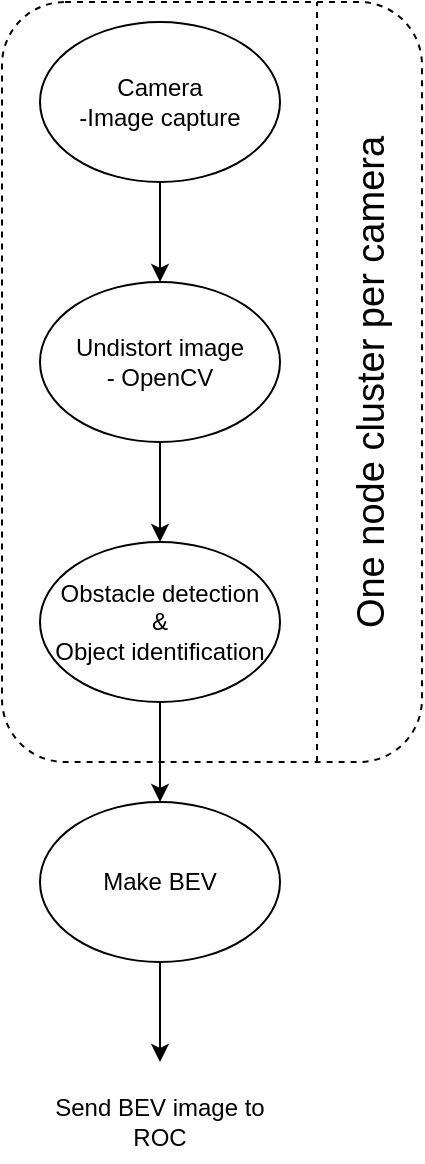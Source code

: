 <mxfile version="22.1.18" type="github">
  <diagram name="Page-1" id="n44ioH2fhHT-iPDDhm-j">
    <mxGraphModel dx="2074" dy="1103" grid="1" gridSize="10" guides="1" tooltips="1" connect="1" arrows="1" fold="1" page="1" pageScale="1" pageWidth="850" pageHeight="1100" math="0" shadow="0">
      <root>
        <mxCell id="0" />
        <mxCell id="1" parent="0" />
        <mxCell id="B_wKqOTC0Gv96Q9B2UT--4" style="edgeStyle=orthogonalEdgeStyle;rounded=0;orthogonalLoop=1;jettySize=auto;html=1;exitX=0.5;exitY=1;exitDx=0;exitDy=0;entryX=0.5;entryY=0;entryDx=0;entryDy=0;" edge="1" parent="1" source="B_wKqOTC0Gv96Q9B2UT--1" target="B_wKqOTC0Gv96Q9B2UT--2">
          <mxGeometry relative="1" as="geometry" />
        </mxCell>
        <mxCell id="B_wKqOTC0Gv96Q9B2UT--1" value="&lt;div&gt;Camera&lt;/div&gt;&lt;div&gt;-Image capture&lt;br&gt;&lt;/div&gt;" style="ellipse;whiteSpace=wrap;html=1;" vertex="1" parent="1">
          <mxGeometry x="79" y="40" width="120" height="80" as="geometry" />
        </mxCell>
        <mxCell id="B_wKqOTC0Gv96Q9B2UT--5" style="edgeStyle=orthogonalEdgeStyle;rounded=0;orthogonalLoop=1;jettySize=auto;html=1;exitX=0.5;exitY=1;exitDx=0;exitDy=0;entryX=0.5;entryY=0;entryDx=0;entryDy=0;" edge="1" parent="1" source="B_wKqOTC0Gv96Q9B2UT--2" target="B_wKqOTC0Gv96Q9B2UT--3">
          <mxGeometry relative="1" as="geometry" />
        </mxCell>
        <mxCell id="B_wKqOTC0Gv96Q9B2UT--2" value="&lt;div&gt;Undistort image&lt;/div&gt;&lt;div&gt;- OpenCV&lt;br&gt;&lt;/div&gt;" style="ellipse;whiteSpace=wrap;html=1;" vertex="1" parent="1">
          <mxGeometry x="79" y="170" width="120" height="80" as="geometry" />
        </mxCell>
        <mxCell id="B_wKqOTC0Gv96Q9B2UT--8" style="edgeStyle=orthogonalEdgeStyle;rounded=0;orthogonalLoop=1;jettySize=auto;html=1;exitX=0.5;exitY=1;exitDx=0;exitDy=0;" edge="1" parent="1" source="B_wKqOTC0Gv96Q9B2UT--3" target="B_wKqOTC0Gv96Q9B2UT--6">
          <mxGeometry relative="1" as="geometry" />
        </mxCell>
        <mxCell id="B_wKqOTC0Gv96Q9B2UT--3" value="&lt;div&gt;Obstacle detection&lt;/div&gt;&lt;div&gt;&amp;amp;&lt;/div&gt;&lt;div&gt;Object identification&lt;br&gt;&lt;/div&gt;" style="ellipse;whiteSpace=wrap;html=1;" vertex="1" parent="1">
          <mxGeometry x="79" y="300" width="120" height="80" as="geometry" />
        </mxCell>
        <mxCell id="B_wKqOTC0Gv96Q9B2UT--9" style="edgeStyle=orthogonalEdgeStyle;rounded=0;orthogonalLoop=1;jettySize=auto;html=1;exitX=0.5;exitY=1;exitDx=0;exitDy=0;entryX=0.5;entryY=0;entryDx=0;entryDy=0;" edge="1" parent="1" source="B_wKqOTC0Gv96Q9B2UT--6">
          <mxGeometry relative="1" as="geometry">
            <mxPoint x="139" y="560" as="targetPoint" />
          </mxGeometry>
        </mxCell>
        <mxCell id="B_wKqOTC0Gv96Q9B2UT--6" value="Make BEV" style="ellipse;whiteSpace=wrap;html=1;" vertex="1" parent="1">
          <mxGeometry x="79" y="430" width="120" height="80" as="geometry" />
        </mxCell>
        <mxCell id="B_wKqOTC0Gv96Q9B2UT--10" value="" style="rounded=1;whiteSpace=wrap;html=1;fillColor=none;dashed=1;" vertex="1" parent="1">
          <mxGeometry x="60" y="30" width="210" height="380" as="geometry" />
        </mxCell>
        <mxCell id="B_wKqOTC0Gv96Q9B2UT--11" value="" style="endArrow=none;html=1;rounded=0;entryX=0.75;entryY=0;entryDx=0;entryDy=0;exitX=0.75;exitY=1;exitDx=0;exitDy=0;dashed=1;" edge="1" parent="1" source="B_wKqOTC0Gv96Q9B2UT--10" target="B_wKqOTC0Gv96Q9B2UT--10">
          <mxGeometry width="50" height="50" relative="1" as="geometry">
            <mxPoint x="400" y="590" as="sourcePoint" />
            <mxPoint x="450" y="540" as="targetPoint" />
          </mxGeometry>
        </mxCell>
        <mxCell id="B_wKqOTC0Gv96Q9B2UT--12" value="&lt;div style=&quot;font-size: 13px;&quot;&gt;&lt;font style=&quot;font-size: 19px;&quot;&gt;One node cluster per camera&lt;/font&gt;&lt;/div&gt;" style="text;html=1;strokeColor=none;fillColor=none;align=center;verticalAlign=middle;whiteSpace=wrap;rounded=0;rotation=-90;" vertex="1" parent="1">
          <mxGeometry x="115" y="205" width="260" height="30" as="geometry" />
        </mxCell>
        <mxCell id="B_wKqOTC0Gv96Q9B2UT--27" value="Send BEV image to ROC" style="text;html=1;strokeColor=none;fillColor=none;align=center;verticalAlign=middle;whiteSpace=wrap;rounded=0;" vertex="1" parent="1">
          <mxGeometry x="79" y="570" width="120" height="40" as="geometry" />
        </mxCell>
      </root>
    </mxGraphModel>
  </diagram>
</mxfile>
